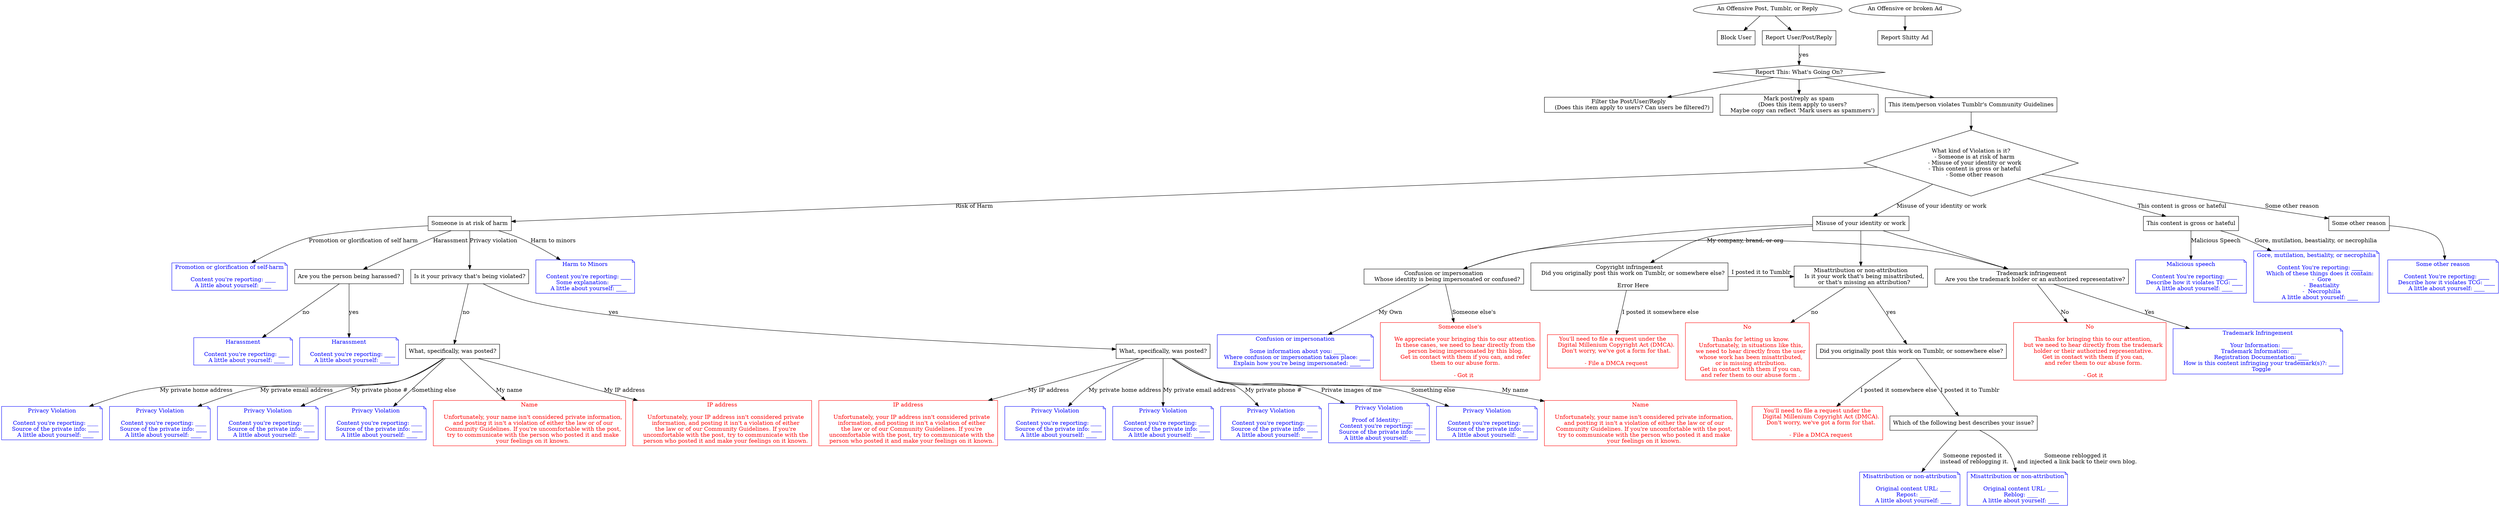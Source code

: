 digraph {
  post [
    shape="egg",
    style=rounded,
    label="An Offensive Post, Tumblr, or Reply"
  ]

  ad [
    shape="egg",
    style=rounded,
    label="An Offensive or broken Ad"
  ]

  post -> block;
  post -> report;
  ad -> report_ad;

  #
  #
  # Boilerplate Fatigue\
  #
  #

  block [
    shape="rectangle",
    label="Block User"
  ]
  report [
    shape="rectangle",
    label="Report User/Post/Reply"
  ]
  report_ad [
    shape="rectangle",
    label="Report Shitty Ad"
  ]

  report -> whaddap[label="yes"]

  whaddap [
    shape="diamond",
    label="Report This: What's Going On?"
  ]

  whaddap -> filter_this;
  whaddap -> this_is_spam;
  whaddap -> violates_community_guidelines;

  filter_this [
    shape="rectangle",
    label="Filter the Post/User/Reply
    (Does this item apply to users? Can users be filtered?)"
  ]
  this_is_spam [
    shape="rectangle",
    label="Mark post/reply as spam
    (Does this item apply to users?
    Maybe copy can reflect 'Mark users as spammers')"
  ]
  violates_community_guidelines [
    shape="rectangle",
    label="This item/person violates Tumblr's Community Guidelines"
  ]

  violates_community_guidelines -> what_kind;

  #
  #
  # TCG Violations
  #
  #

  what_kind -> risk_of_harm[label="Risk of Harm"];
  what_kind -> misuse_identity_work[label="Misuse of your identity or work"];
  what_kind -> gross_harmful_content[label="This content is gross or hateful"];
  what_kind -> other_reason[label="Some other reason"];

  what_kind [
    shape="diamond",
    label="What kind of Violation is it?
    - Someone is at risk of harm
    - Misuse of your identity or work
    - This content is gross or hateful
    - Some other reason"
  ]

  #
  #
  # Risk of Harm
  #
  #

  risk_of_harm [
    shape="rectangle",
    label="Someone is at risk of harm"
  ]

  risk_of_harm -> harrassment[label="Harassment"];
  risk_of_harm -> privacy_violation[label="Privacy violation"];
  risk_of_harm -> harm_to_minors[label="Harm to minors"];
  risk_of_harm -> self_harm[label="Promotion or glorification of self harm"];

  # Harassment Path

  harrassment [
    shape="rectangle",
    label="Are you the person being harassed?"
  ]

  harrassment -> im_harrassed[label="yes"];
  harrassment -> someone_is_harrassed[label="no"];

  im_harrassed [
    shape="note", color=Blue, fontcolor=Blue,
    label="Harassment

    Content you're reporting: ____
    A little about yourself: ____"
  ]

  someone_is_harrassed [
    shape="note", color=Blue, fontcolor=Blue,
    label="Harassment

    Content you're reporting: ____
    A little about yourself: ____"
  ]

  # Priovacy Violation Path

  privacy_violation [
    shape="rectangle",
    label="Is it your privacy that's being violated?"
  ]

  privacy_violation -> myprivacy_beingviolated[label="yes"];
  privacy_violation -> someonesprivacy_beingviolated[label="no"];

  myprivacy_beingviolated [
    shape="rectangle",
    label="What, specifically, was posted?"
  ]

  myprivacy_beingviolated -> my_name[label="My name"];
  myprivacy_beingviolated -> my_IP[label="My IP address"];
  myprivacy_beingviolated -> my_home[label="My private home address"];
  myprivacy_beingviolated -> my_email[label="My private email address"];
  myprivacy_beingviolated -> my_phone[label="My private phone #"];
  myprivacy_beingviolated -> my_pics[label="Private images of me"];
  myprivacy_beingviolated -> my_etc[label="Something else"];

  my_name [
    shape="rectangle", color=Red, fontcolor=Red,
    label="Name

    Unfortunately, your name isn't considered private information,
    and posting it isn't a violation of either the law or of our
    Community Guidelines. If you're uncomfortable with the post,
    try to communicate with the person who posted it and make
    your feelings on it known."
  ]

  my_IP [
    shape="rectangle", color=Red, fontcolor=Red,
    label="IP address

    Unfortunately, your IP address isn't considered private
    information, and posting it isn't a violation of either
    the law or of our Community Guidelines. If you're
    uncomfortable with the post, try to communicate with the
    person who posted it and make your feelings on it known."
  ]

  my_home [
    shape="note", color=Blue, fontcolor=Blue,
    label="Privacy Violation

    Content you're reporting: ____
    Source of the private info: ____
    A little about yourself: ____"
  ]

  my_email [
    shape="note", color=Blue, fontcolor=Blue,
    label="Privacy Violation

    Content you're reporting: ____
    Source of the private info: ____
    A little about yourself: ____"
  ]

  my_phone [
    shape="note", color=Blue, fontcolor=Blue,
    label="Privacy Violation

    Content you're reporting: ____
    Source of the private info: ____
    A little about yourself: ____"
  ]

  my_pics [
    shape="note", color=Blue, fontcolor=Blue,
    label="Privacy Violation

    Proof of Identity: ____
    Content you're reporting: ____
    Source of the private info: ____
    A little about yourself: ____"
  ]

  my_etc [
    shape="note", color=Blue, fontcolor=Blue,
    label="Privacy Violation

    Content you're reporting: ____
    Source of the private info: ____
    A little about yourself: ____"
  ]

  someonesprivacy_beingviolated [
    shape="rectangle",
    label="What, specifically, was posted?"
  ]

  someonesprivacy_beingviolated -> their_name[label="My name"];
  someonesprivacy_beingviolated -> their_IP[label="My IP address"];
  someonesprivacy_beingviolated -> their_home[label="My private home address"];
  someonesprivacy_beingviolated -> their_email[label="My private email address"];
  someonesprivacy_beingviolated -> their_phone[label="My private phone #"];
  someonesprivacy_beingviolated -> their_etc[label="Something else"];

  their_name [
    shape="rectangle", color=Red, fontcolor=Red,
    label="Name

    Unfortunately, your name isn't considered private information,
    and posting it isn't a violation of either the law or of our
    Community Guidelines. If you're uncomfortable with the post,
    try to communicate with the person who posted it and make
    your feelings on it known."
  ]

  their_IP [
    shape="rectangle", color=Red, fontcolor=Red,
    label="IP address

    Unfortunately, your IP address isn't considered private
    information, and posting it isn't a violation of either
    the law or of our Community Guidelines. If you're
    uncomfortable with the post, try to communicate with the
    person who posted it and make your feelings on it known."
  ]

  their_home [
    shape="note", color=Blue, fontcolor=Blue,
    label="Privacy Violation

    Content you're reporting: ____
    Source of the private info: ____
    A little about yourself: ____"
  ]

  their_email [
    shape="note", color=Blue, fontcolor=Blue,
    label="Privacy Violation

    Content you're reporting: ____
    Source of the private info: ____
    A little about yourself: ____"
  ]

  their_phone [
    shape="note", color=Blue, fontcolor=Blue,
    label="Privacy Violation

    Content you're reporting: ____
    Source of the private info: ____
    A little about yourself: ____"
  ]

  their_etc [
    shape="note", color=Blue, fontcolor=Blue,
    label="Privacy Violation

    Content you're reporting: ____
    Source of the private info: ____
    A little about yourself: ____"
  ]

  # Harm to Minors Path

  harm_to_minors [
    shape="note", color=Blue, fontcolor=Blue,
    label="Harm to Minors

    Content you're reporting: ____
    Some explanation: ____
    A little about yourself: ____"
  ]

  # Self Harm Path

  self_harm [
    shape="note", color=Blue, fontcolor=Blue,
    label="Promotion or glorification of self-harm

    Content you're reporting: ____
    A little about yourself: ____"
  ]

  #
  #
  # Misuse of Identity or Work
  #
  #

  misuse_identity_work -> mis_non_attribution;
  misuse_identity_work -> copyright_infrigement;
  misuse_identity_work -> trademark_infringement;
  misuse_identity_work -> confusion_impersonation;

  {rank=same;mis_non_attribution copyright_infrigement trademark_infringement confusion_impersonation}

  misuse_identity_work [
    shape="rectangle",
    label="Misuse of your identity or work"
  ]

  # Mis-attribution Path

  mis_non_attribution [
    shape="rectangle",
    label="Misattribution or non-attribution
    Is it your work that's being misattributed,
    or that's missing an attribution?"
  ]

  mis_non_attribution -> its_mine[label="yes"];
  mis_non_attribution -> not_mine[label="no"];

  its_mine [
    shape="rectangle",
    label="Did you originally post this work on Tumblr, or somewhere else?"
  ]

  its_mine -> posted_to_tumblr[label="I posted it to Tumblr"];
  its_mine -> posted_elsewhere[label="I posted it somewhere else"];

  posted_to_tumblr [
    shape="rectangle",
    label="Which of the following best describes your issue?"
  ]

  posted_to_tumblr -> someone_reposted[label="Someone reposted it
  instead of reblogging it."];
  posted_to_tumblr -> someone_reblogged[label="Someone reblogged it
  and injected a link back to their own blog."];

  someone_reposted [
    shape="note", color=Blue, fontcolor=Blue,
    label="Misattribution or non-attribution

    Original content URL: ____
    Repost: ____
    A little about yourself: ____"
  ]

  someone_reblogged [
    shape="note", color=Blue, fontcolor=Blue,
    label="Misattribution or non-attribution

    Original content URL: ____
    Reblog: ____
    A little about yourself: ____"
  ]

  posted_elsewhere [
    shape="rectangle", color=Red, fontcolor=Red,
    label="You'll need to file a request under the
    Digital Millenium Copyright Act (DMCA).
    Don't worry, we've got a form for that.

    - File a DMCA request"
  ]

  not_mine [
    shape="rectangle", color=Red, fontcolor=Red,
    label="No

    Thanks for letting us know.
    Unfortunately, in situations like this,
    we need to hear directly from the user
    whose work has been misattributed,
    or is missing attribution.
    Get in contact with them if you can,
    and refer them to our abuse form ."
  ]

  # Copyright Infringement Path

  copyright_infrigement [
    shape="rectangle",
    label="Copyright infringement
    Did you originally post this work on Tumblr, or somewhere else?

    Error Here"
  ]

  copyright_infrigement -> mis_non_attribution[label="I posted it to Tumblr"];
  copyright_infrigement -> posted_elsewhere2[label="I posted it somewhere else"];

  posted_elsewhere2 [
    shape="rectangle", color=Red, fontcolor=Red,
    label="You'll need to file a request under the
    Digital Millenium Copyright Act (DMCA).
    Don't worry, we've got a form for that.

    - File a DMCA request"
  ]

  # Trademark Infringement Path

  trademark_infringement [
    shape="rectangle",
    label="Trademark infringement
    Are you the trademark holder or an authorized representative?"
  ]

  trademark_infringement -> trademark_holder[label="Yes"];
  trademark_infringement -> trademark_nonholder[label="No"];

  trademark_holder [
    shape="note", color=Blue, fontcolor=Blue,
    label="Trademark Infringement

    Your Information: ____
    Trademark Information: ____
    Registration Documentation: ____
    How is this content infringing your trademark(s)?: ____
    Toggle"
  ]

  trademark_nonholder [
    shape="rectangle", color=Red, fontcolor=Red,
    label="No

    Thanks for bringing this to our attention,
    but we need to hear directly from the trademark
    holder or their authorized representative.
    Get in contact with them if you can,
    and refer them to our abuse form.

    - Got it"
  ]

  # Confusion or Impersonation Path

  confusion_impersonation [
    shape="rectangle",
    label="Confusion or impersonation
    Whose identity is being impersonated or confused?"
  ]

  confusion_impersonation -> myown[label="My Own"];
  confusion_impersonation -> trademark_infringement[label="My company, brand, or org"];
  confusion_impersonation -> someone_elses[label="Someone else's"];

  myown [
  shape="note", color=Blue, fontcolor=Blue,
  label="Confusion or impersonation

  Some information about you: ____
  Where confusion or impersonation takes place: ____
  Explain how you're being impersonated: ____"
  ]

  someone_elses [
    shape="rectangle", color=Red, fontcolor=Red,
    label="Someone else's

      We appreciate your bringing this to our attention.
      In these cases, we need to hear directly from the
      person being impersonated by this blog.
      Get in contact with them if you can, and refer
      them to our abuse form.

    - Got it"
  ]

  #
  #
  # Gross or Hateful
  #
  #

  gross_harmful_content -> gore_mutilation_beastiality_necrophilia[label="Gore, mutilation, beastiality, or necrophilia"];
  gross_harmful_content -> malicious_speech[label="Malicious Speech"];

  gross_harmful_content [
    shape="rectangle",
    label="This content is gross or hateful"
  ]

  gore_mutilation_beastiality_necrophilia [
    shape="note", color=Blue, fontcolor=Blue,
    label="Gore, mutilation, bestiality, or necrophilia

    Content You're reporting: ____
    Which of these things does it contain:
      -  Gore
      -  Beastiality
      -  Necrophilia
    A little about yourself: ____"
  ]

  malicious_speech [
    shape="note", color=Blue, fontcolor=Blue,
    label="Malicious speech

    Content You're reporting: ____
    Describe how it violates TCG: ____
    A little about yourself: ____"
  ]

  #
  #
  # TCG Violations
  #
  #

  other_reason -> some_other_reason;

  other_reason [
    shape="rectangle",
    label="Some other reason"
  ]

  some_other_reason [
    shape="note", color=Blue, fontcolor=Blue,
    label="Some other reason

    Content You're reporting: ____
    Describe how it violates TCG: ____
    A little about yourself: ____"
  ]
}
